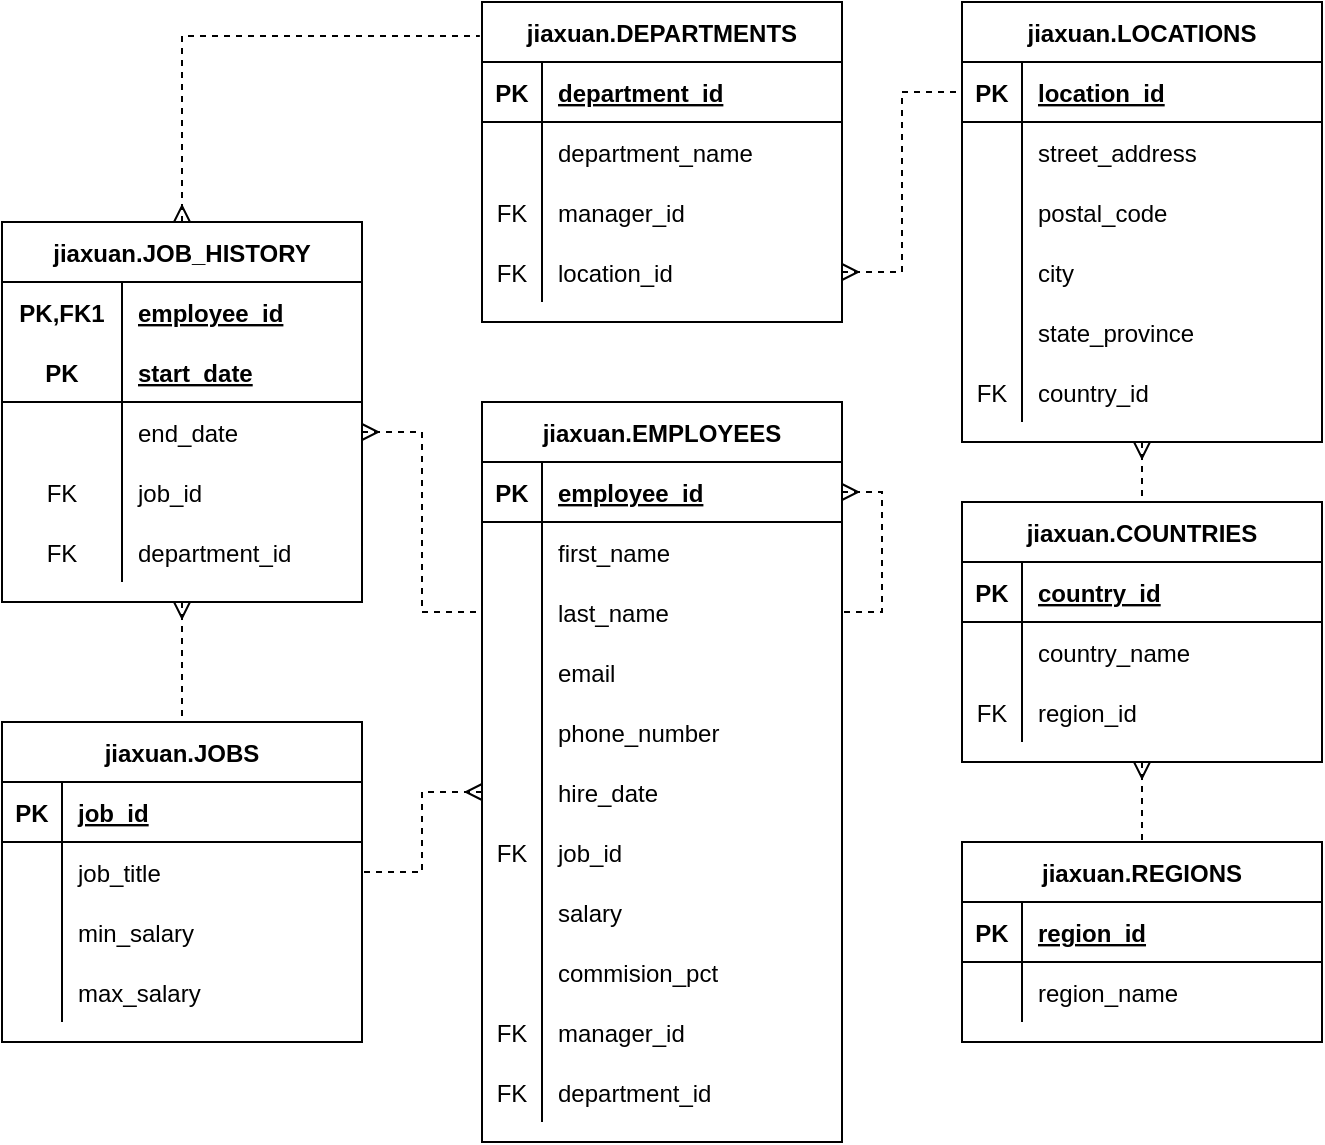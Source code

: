<mxfile version="15.8.3" type="github">
  <diagram id="meha3vBZO2Yo5AJxxF1b" name="Page-1">
    <mxGraphModel dx="1422" dy="1894" grid="1" gridSize="10" guides="1" tooltips="1" connect="1" arrows="1" fold="1" page="1" pageScale="1" pageWidth="850" pageHeight="1100" math="0" shadow="0">
      <root>
        <mxCell id="0" />
        <mxCell id="1" parent="0" />
        <mxCell id="BhGY8TJ7GhRjr-Xtld-s-60" value="jiaxuan.REGIONS" style="shape=table;startSize=30;container=1;collapsible=1;childLayout=tableLayout;fixedRows=1;rowLines=0;fontStyle=1;align=center;resizeLast=1;" vertex="1" parent="1">
          <mxGeometry x="640" y="320" width="180" height="100" as="geometry" />
        </mxCell>
        <mxCell id="BhGY8TJ7GhRjr-Xtld-s-61" value="" style="shape=partialRectangle;collapsible=0;dropTarget=0;pointerEvents=0;fillColor=none;top=0;left=0;bottom=1;right=0;points=[[0,0.5],[1,0.5]];portConstraint=eastwest;" vertex="1" parent="BhGY8TJ7GhRjr-Xtld-s-60">
          <mxGeometry y="30" width="180" height="30" as="geometry" />
        </mxCell>
        <mxCell id="BhGY8TJ7GhRjr-Xtld-s-62" value="PK" style="shape=partialRectangle;connectable=0;fillColor=none;top=0;left=0;bottom=0;right=0;fontStyle=1;overflow=hidden;" vertex="1" parent="BhGY8TJ7GhRjr-Xtld-s-61">
          <mxGeometry width="30" height="30" as="geometry">
            <mxRectangle width="30" height="30" as="alternateBounds" />
          </mxGeometry>
        </mxCell>
        <mxCell id="BhGY8TJ7GhRjr-Xtld-s-63" value="region_id" style="shape=partialRectangle;connectable=0;fillColor=none;top=0;left=0;bottom=0;right=0;align=left;spacingLeft=6;fontStyle=5;overflow=hidden;" vertex="1" parent="BhGY8TJ7GhRjr-Xtld-s-61">
          <mxGeometry x="30" width="150" height="30" as="geometry">
            <mxRectangle width="150" height="30" as="alternateBounds" />
          </mxGeometry>
        </mxCell>
        <mxCell id="BhGY8TJ7GhRjr-Xtld-s-64" value="" style="shape=partialRectangle;collapsible=0;dropTarget=0;pointerEvents=0;fillColor=none;top=0;left=0;bottom=0;right=0;points=[[0,0.5],[1,0.5]];portConstraint=eastwest;" vertex="1" parent="BhGY8TJ7GhRjr-Xtld-s-60">
          <mxGeometry y="60" width="180" height="30" as="geometry" />
        </mxCell>
        <mxCell id="BhGY8TJ7GhRjr-Xtld-s-65" value="" style="shape=partialRectangle;connectable=0;fillColor=none;top=0;left=0;bottom=0;right=0;editable=1;overflow=hidden;" vertex="1" parent="BhGY8TJ7GhRjr-Xtld-s-64">
          <mxGeometry width="30" height="30" as="geometry">
            <mxRectangle width="30" height="30" as="alternateBounds" />
          </mxGeometry>
        </mxCell>
        <mxCell id="BhGY8TJ7GhRjr-Xtld-s-66" value="region_name" style="shape=partialRectangle;connectable=0;fillColor=none;top=0;left=0;bottom=0;right=0;align=left;spacingLeft=6;overflow=hidden;" vertex="1" parent="BhGY8TJ7GhRjr-Xtld-s-64">
          <mxGeometry x="30" width="150" height="30" as="geometry">
            <mxRectangle width="150" height="30" as="alternateBounds" />
          </mxGeometry>
        </mxCell>
        <mxCell id="BhGY8TJ7GhRjr-Xtld-s-243" style="edgeStyle=orthogonalEdgeStyle;rounded=0;orthogonalLoop=1;jettySize=auto;html=1;exitX=0.5;exitY=1;exitDx=0;exitDy=0;entryX=0.5;entryY=0;entryDx=0;entryDy=0;dashed=1;startArrow=ERmany;startFill=0;endArrow=none;endFill=0;" edge="1" parent="1" source="BhGY8TJ7GhRjr-Xtld-s-99" target="BhGY8TJ7GhRjr-Xtld-s-60">
          <mxGeometry relative="1" as="geometry" />
        </mxCell>
        <mxCell id="BhGY8TJ7GhRjr-Xtld-s-99" value="jiaxuan.COUNTRIES" style="shape=table;startSize=30;container=1;collapsible=1;childLayout=tableLayout;fixedRows=1;rowLines=0;fontStyle=1;align=center;resizeLast=1;" vertex="1" parent="1">
          <mxGeometry x="640" y="150" width="180" height="130" as="geometry" />
        </mxCell>
        <mxCell id="BhGY8TJ7GhRjr-Xtld-s-100" value="" style="shape=partialRectangle;collapsible=0;dropTarget=0;pointerEvents=0;fillColor=none;top=0;left=0;bottom=1;right=0;points=[[0,0.5],[1,0.5]];portConstraint=eastwest;" vertex="1" parent="BhGY8TJ7GhRjr-Xtld-s-99">
          <mxGeometry y="30" width="180" height="30" as="geometry" />
        </mxCell>
        <mxCell id="BhGY8TJ7GhRjr-Xtld-s-101" value="PK" style="shape=partialRectangle;connectable=0;fillColor=none;top=0;left=0;bottom=0;right=0;fontStyle=1;overflow=hidden;" vertex="1" parent="BhGY8TJ7GhRjr-Xtld-s-100">
          <mxGeometry width="30" height="30" as="geometry">
            <mxRectangle width="30" height="30" as="alternateBounds" />
          </mxGeometry>
        </mxCell>
        <mxCell id="BhGY8TJ7GhRjr-Xtld-s-102" value="country_id" style="shape=partialRectangle;connectable=0;fillColor=none;top=0;left=0;bottom=0;right=0;align=left;spacingLeft=6;fontStyle=5;overflow=hidden;" vertex="1" parent="BhGY8TJ7GhRjr-Xtld-s-100">
          <mxGeometry x="30" width="150" height="30" as="geometry">
            <mxRectangle width="150" height="30" as="alternateBounds" />
          </mxGeometry>
        </mxCell>
        <mxCell id="BhGY8TJ7GhRjr-Xtld-s-103" value="" style="shape=partialRectangle;collapsible=0;dropTarget=0;pointerEvents=0;fillColor=none;top=0;left=0;bottom=0;right=0;points=[[0,0.5],[1,0.5]];portConstraint=eastwest;" vertex="1" parent="BhGY8TJ7GhRjr-Xtld-s-99">
          <mxGeometry y="60" width="180" height="30" as="geometry" />
        </mxCell>
        <mxCell id="BhGY8TJ7GhRjr-Xtld-s-104" value="" style="shape=partialRectangle;connectable=0;fillColor=none;top=0;left=0;bottom=0;right=0;editable=1;overflow=hidden;" vertex="1" parent="BhGY8TJ7GhRjr-Xtld-s-103">
          <mxGeometry width="30" height="30" as="geometry">
            <mxRectangle width="30" height="30" as="alternateBounds" />
          </mxGeometry>
        </mxCell>
        <mxCell id="BhGY8TJ7GhRjr-Xtld-s-105" value="country_name" style="shape=partialRectangle;connectable=0;fillColor=none;top=0;left=0;bottom=0;right=0;align=left;spacingLeft=6;overflow=hidden;" vertex="1" parent="BhGY8TJ7GhRjr-Xtld-s-103">
          <mxGeometry x="30" width="150" height="30" as="geometry">
            <mxRectangle width="150" height="30" as="alternateBounds" />
          </mxGeometry>
        </mxCell>
        <mxCell id="BhGY8TJ7GhRjr-Xtld-s-106" value="" style="shape=partialRectangle;collapsible=0;dropTarget=0;pointerEvents=0;fillColor=none;top=0;left=0;bottom=0;right=0;points=[[0,0.5],[1,0.5]];portConstraint=eastwest;" vertex="1" parent="BhGY8TJ7GhRjr-Xtld-s-99">
          <mxGeometry y="90" width="180" height="30" as="geometry" />
        </mxCell>
        <mxCell id="BhGY8TJ7GhRjr-Xtld-s-107" value="FK" style="shape=partialRectangle;connectable=0;fillColor=none;top=0;left=0;bottom=0;right=0;editable=1;overflow=hidden;" vertex="1" parent="BhGY8TJ7GhRjr-Xtld-s-106">
          <mxGeometry width="30" height="30" as="geometry">
            <mxRectangle width="30" height="30" as="alternateBounds" />
          </mxGeometry>
        </mxCell>
        <mxCell id="BhGY8TJ7GhRjr-Xtld-s-108" value="region_id" style="shape=partialRectangle;connectable=0;fillColor=none;top=0;left=0;bottom=0;right=0;align=left;spacingLeft=6;overflow=hidden;" vertex="1" parent="BhGY8TJ7GhRjr-Xtld-s-106">
          <mxGeometry x="30" width="150" height="30" as="geometry">
            <mxRectangle width="150" height="30" as="alternateBounds" />
          </mxGeometry>
        </mxCell>
        <mxCell id="BhGY8TJ7GhRjr-Xtld-s-242" style="edgeStyle=orthogonalEdgeStyle;rounded=0;orthogonalLoop=1;jettySize=auto;html=1;exitX=0.5;exitY=1;exitDx=0;exitDy=0;entryX=0.5;entryY=0;entryDx=0;entryDy=0;dashed=1;startArrow=ERmany;startFill=0;endArrow=none;endFill=0;" edge="1" parent="1" source="BhGY8TJ7GhRjr-Xtld-s-109" target="BhGY8TJ7GhRjr-Xtld-s-99">
          <mxGeometry relative="1" as="geometry" />
        </mxCell>
        <mxCell id="BhGY8TJ7GhRjr-Xtld-s-109" value="jiaxuan.LOCATIONS" style="shape=table;startSize=30;container=1;collapsible=1;childLayout=tableLayout;fixedRows=1;rowLines=0;fontStyle=1;align=center;resizeLast=1;" vertex="1" parent="1">
          <mxGeometry x="640" y="-100" width="180" height="220" as="geometry" />
        </mxCell>
        <mxCell id="BhGY8TJ7GhRjr-Xtld-s-110" value="" style="shape=partialRectangle;collapsible=0;dropTarget=0;pointerEvents=0;fillColor=none;top=0;left=0;bottom=1;right=0;points=[[0,0.5],[1,0.5]];portConstraint=eastwest;" vertex="1" parent="BhGY8TJ7GhRjr-Xtld-s-109">
          <mxGeometry y="30" width="180" height="30" as="geometry" />
        </mxCell>
        <mxCell id="BhGY8TJ7GhRjr-Xtld-s-111" value="PK" style="shape=partialRectangle;connectable=0;fillColor=none;top=0;left=0;bottom=0;right=0;fontStyle=1;overflow=hidden;" vertex="1" parent="BhGY8TJ7GhRjr-Xtld-s-110">
          <mxGeometry width="30" height="30" as="geometry">
            <mxRectangle width="30" height="30" as="alternateBounds" />
          </mxGeometry>
        </mxCell>
        <mxCell id="BhGY8TJ7GhRjr-Xtld-s-112" value="location_id" style="shape=partialRectangle;connectable=0;fillColor=none;top=0;left=0;bottom=0;right=0;align=left;spacingLeft=6;fontStyle=5;overflow=hidden;" vertex="1" parent="BhGY8TJ7GhRjr-Xtld-s-110">
          <mxGeometry x="30" width="150" height="30" as="geometry">
            <mxRectangle width="150" height="30" as="alternateBounds" />
          </mxGeometry>
        </mxCell>
        <mxCell id="BhGY8TJ7GhRjr-Xtld-s-113" value="" style="shape=partialRectangle;collapsible=0;dropTarget=0;pointerEvents=0;fillColor=none;top=0;left=0;bottom=0;right=0;points=[[0,0.5],[1,0.5]];portConstraint=eastwest;" vertex="1" parent="BhGY8TJ7GhRjr-Xtld-s-109">
          <mxGeometry y="60" width="180" height="30" as="geometry" />
        </mxCell>
        <mxCell id="BhGY8TJ7GhRjr-Xtld-s-114" value="" style="shape=partialRectangle;connectable=0;fillColor=none;top=0;left=0;bottom=0;right=0;editable=1;overflow=hidden;" vertex="1" parent="BhGY8TJ7GhRjr-Xtld-s-113">
          <mxGeometry width="30" height="30" as="geometry">
            <mxRectangle width="30" height="30" as="alternateBounds" />
          </mxGeometry>
        </mxCell>
        <mxCell id="BhGY8TJ7GhRjr-Xtld-s-115" value="street_address" style="shape=partialRectangle;connectable=0;fillColor=none;top=0;left=0;bottom=0;right=0;align=left;spacingLeft=6;overflow=hidden;" vertex="1" parent="BhGY8TJ7GhRjr-Xtld-s-113">
          <mxGeometry x="30" width="150" height="30" as="geometry">
            <mxRectangle width="150" height="30" as="alternateBounds" />
          </mxGeometry>
        </mxCell>
        <mxCell id="BhGY8TJ7GhRjr-Xtld-s-116" value="" style="shape=partialRectangle;collapsible=0;dropTarget=0;pointerEvents=0;fillColor=none;top=0;left=0;bottom=0;right=0;points=[[0,0.5],[1,0.5]];portConstraint=eastwest;" vertex="1" parent="BhGY8TJ7GhRjr-Xtld-s-109">
          <mxGeometry y="90" width="180" height="30" as="geometry" />
        </mxCell>
        <mxCell id="BhGY8TJ7GhRjr-Xtld-s-117" value="" style="shape=partialRectangle;connectable=0;fillColor=none;top=0;left=0;bottom=0;right=0;editable=1;overflow=hidden;" vertex="1" parent="BhGY8TJ7GhRjr-Xtld-s-116">
          <mxGeometry width="30" height="30" as="geometry">
            <mxRectangle width="30" height="30" as="alternateBounds" />
          </mxGeometry>
        </mxCell>
        <mxCell id="BhGY8TJ7GhRjr-Xtld-s-118" value="postal_code" style="shape=partialRectangle;connectable=0;fillColor=none;top=0;left=0;bottom=0;right=0;align=left;spacingLeft=6;overflow=hidden;" vertex="1" parent="BhGY8TJ7GhRjr-Xtld-s-116">
          <mxGeometry x="30" width="150" height="30" as="geometry">
            <mxRectangle width="150" height="30" as="alternateBounds" />
          </mxGeometry>
        </mxCell>
        <mxCell id="BhGY8TJ7GhRjr-Xtld-s-120" value="" style="shape=partialRectangle;collapsible=0;dropTarget=0;pointerEvents=0;fillColor=none;top=0;left=0;bottom=0;right=0;points=[[0,0.5],[1,0.5]];portConstraint=eastwest;" vertex="1" parent="BhGY8TJ7GhRjr-Xtld-s-109">
          <mxGeometry y="120" width="180" height="30" as="geometry" />
        </mxCell>
        <mxCell id="BhGY8TJ7GhRjr-Xtld-s-121" value="" style="shape=partialRectangle;connectable=0;fillColor=none;top=0;left=0;bottom=0;right=0;editable=1;overflow=hidden;" vertex="1" parent="BhGY8TJ7GhRjr-Xtld-s-120">
          <mxGeometry width="30" height="30" as="geometry">
            <mxRectangle width="30" height="30" as="alternateBounds" />
          </mxGeometry>
        </mxCell>
        <mxCell id="BhGY8TJ7GhRjr-Xtld-s-122" value="city" style="shape=partialRectangle;connectable=0;fillColor=none;top=0;left=0;bottom=0;right=0;align=left;spacingLeft=6;overflow=hidden;" vertex="1" parent="BhGY8TJ7GhRjr-Xtld-s-120">
          <mxGeometry x="30" width="150" height="30" as="geometry">
            <mxRectangle width="150" height="30" as="alternateBounds" />
          </mxGeometry>
        </mxCell>
        <mxCell id="BhGY8TJ7GhRjr-Xtld-s-123" value="" style="shape=partialRectangle;collapsible=0;dropTarget=0;pointerEvents=0;fillColor=none;top=0;left=0;bottom=0;right=0;points=[[0,0.5],[1,0.5]];portConstraint=eastwest;" vertex="1" parent="BhGY8TJ7GhRjr-Xtld-s-109">
          <mxGeometry y="150" width="180" height="30" as="geometry" />
        </mxCell>
        <mxCell id="BhGY8TJ7GhRjr-Xtld-s-124" value="" style="shape=partialRectangle;connectable=0;fillColor=none;top=0;left=0;bottom=0;right=0;editable=1;overflow=hidden;" vertex="1" parent="BhGY8TJ7GhRjr-Xtld-s-123">
          <mxGeometry width="30" height="30" as="geometry">
            <mxRectangle width="30" height="30" as="alternateBounds" />
          </mxGeometry>
        </mxCell>
        <mxCell id="BhGY8TJ7GhRjr-Xtld-s-125" value="state_province" style="shape=partialRectangle;connectable=0;fillColor=none;top=0;left=0;bottom=0;right=0;align=left;spacingLeft=6;overflow=hidden;" vertex="1" parent="BhGY8TJ7GhRjr-Xtld-s-123">
          <mxGeometry x="30" width="150" height="30" as="geometry">
            <mxRectangle width="150" height="30" as="alternateBounds" />
          </mxGeometry>
        </mxCell>
        <mxCell id="BhGY8TJ7GhRjr-Xtld-s-126" value="" style="shape=partialRectangle;collapsible=0;dropTarget=0;pointerEvents=0;fillColor=none;top=0;left=0;bottom=0;right=0;points=[[0,0.5],[1,0.5]];portConstraint=eastwest;" vertex="1" parent="BhGY8TJ7GhRjr-Xtld-s-109">
          <mxGeometry y="180" width="180" height="30" as="geometry" />
        </mxCell>
        <mxCell id="BhGY8TJ7GhRjr-Xtld-s-127" value="FK" style="shape=partialRectangle;connectable=0;fillColor=none;top=0;left=0;bottom=0;right=0;editable=1;overflow=hidden;" vertex="1" parent="BhGY8TJ7GhRjr-Xtld-s-126">
          <mxGeometry width="30" height="30" as="geometry">
            <mxRectangle width="30" height="30" as="alternateBounds" />
          </mxGeometry>
        </mxCell>
        <mxCell id="BhGY8TJ7GhRjr-Xtld-s-128" value="country_id" style="shape=partialRectangle;connectable=0;fillColor=none;top=0;left=0;bottom=0;right=0;align=left;spacingLeft=6;overflow=hidden;" vertex="1" parent="BhGY8TJ7GhRjr-Xtld-s-126">
          <mxGeometry x="30" width="150" height="30" as="geometry">
            <mxRectangle width="150" height="30" as="alternateBounds" />
          </mxGeometry>
        </mxCell>
        <mxCell id="BhGY8TJ7GhRjr-Xtld-s-148" value="jiaxuan.DEPARTMENTS" style="shape=table;startSize=30;container=1;collapsible=1;childLayout=tableLayout;fixedRows=1;rowLines=0;fontStyle=1;align=center;resizeLast=1;" vertex="1" parent="1">
          <mxGeometry x="400" y="-100" width="180" height="160" as="geometry" />
        </mxCell>
        <mxCell id="BhGY8TJ7GhRjr-Xtld-s-149" value="" style="shape=partialRectangle;collapsible=0;dropTarget=0;pointerEvents=0;fillColor=none;top=0;left=0;bottom=1;right=0;points=[[0,0.5],[1,0.5]];portConstraint=eastwest;" vertex="1" parent="BhGY8TJ7GhRjr-Xtld-s-148">
          <mxGeometry y="30" width="180" height="30" as="geometry" />
        </mxCell>
        <mxCell id="BhGY8TJ7GhRjr-Xtld-s-150" value="PK" style="shape=partialRectangle;connectable=0;fillColor=none;top=0;left=0;bottom=0;right=0;fontStyle=1;overflow=hidden;" vertex="1" parent="BhGY8TJ7GhRjr-Xtld-s-149">
          <mxGeometry width="30" height="30" as="geometry">
            <mxRectangle width="30" height="30" as="alternateBounds" />
          </mxGeometry>
        </mxCell>
        <mxCell id="BhGY8TJ7GhRjr-Xtld-s-151" value="department_id" style="shape=partialRectangle;connectable=0;fillColor=none;top=0;left=0;bottom=0;right=0;align=left;spacingLeft=6;fontStyle=5;overflow=hidden;" vertex="1" parent="BhGY8TJ7GhRjr-Xtld-s-149">
          <mxGeometry x="30" width="150" height="30" as="geometry">
            <mxRectangle width="150" height="30" as="alternateBounds" />
          </mxGeometry>
        </mxCell>
        <mxCell id="BhGY8TJ7GhRjr-Xtld-s-152" value="" style="shape=partialRectangle;collapsible=0;dropTarget=0;pointerEvents=0;fillColor=none;top=0;left=0;bottom=0;right=0;points=[[0,0.5],[1,0.5]];portConstraint=eastwest;" vertex="1" parent="BhGY8TJ7GhRjr-Xtld-s-148">
          <mxGeometry y="60" width="180" height="30" as="geometry" />
        </mxCell>
        <mxCell id="BhGY8TJ7GhRjr-Xtld-s-153" value="" style="shape=partialRectangle;connectable=0;fillColor=none;top=0;left=0;bottom=0;right=0;editable=1;overflow=hidden;" vertex="1" parent="BhGY8TJ7GhRjr-Xtld-s-152">
          <mxGeometry width="30" height="30" as="geometry">
            <mxRectangle width="30" height="30" as="alternateBounds" />
          </mxGeometry>
        </mxCell>
        <mxCell id="BhGY8TJ7GhRjr-Xtld-s-154" value="department_name" style="shape=partialRectangle;connectable=0;fillColor=none;top=0;left=0;bottom=0;right=0;align=left;spacingLeft=6;overflow=hidden;" vertex="1" parent="BhGY8TJ7GhRjr-Xtld-s-152">
          <mxGeometry x="30" width="150" height="30" as="geometry">
            <mxRectangle width="150" height="30" as="alternateBounds" />
          </mxGeometry>
        </mxCell>
        <mxCell id="BhGY8TJ7GhRjr-Xtld-s-155" value="" style="shape=partialRectangle;collapsible=0;dropTarget=0;pointerEvents=0;fillColor=none;top=0;left=0;bottom=0;right=0;points=[[0,0.5],[1,0.5]];portConstraint=eastwest;" vertex="1" parent="BhGY8TJ7GhRjr-Xtld-s-148">
          <mxGeometry y="90" width="180" height="30" as="geometry" />
        </mxCell>
        <mxCell id="BhGY8TJ7GhRjr-Xtld-s-156" value="FK" style="shape=partialRectangle;connectable=0;fillColor=none;top=0;left=0;bottom=0;right=0;editable=1;overflow=hidden;" vertex="1" parent="BhGY8TJ7GhRjr-Xtld-s-155">
          <mxGeometry width="30" height="30" as="geometry">
            <mxRectangle width="30" height="30" as="alternateBounds" />
          </mxGeometry>
        </mxCell>
        <mxCell id="BhGY8TJ7GhRjr-Xtld-s-157" value="manager_id" style="shape=partialRectangle;connectable=0;fillColor=none;top=0;left=0;bottom=0;right=0;align=left;spacingLeft=6;overflow=hidden;" vertex="1" parent="BhGY8TJ7GhRjr-Xtld-s-155">
          <mxGeometry x="30" width="150" height="30" as="geometry">
            <mxRectangle width="150" height="30" as="alternateBounds" />
          </mxGeometry>
        </mxCell>
        <mxCell id="BhGY8TJ7GhRjr-Xtld-s-158" value="" style="shape=partialRectangle;collapsible=0;dropTarget=0;pointerEvents=0;fillColor=none;top=0;left=0;bottom=0;right=0;points=[[0,0.5],[1,0.5]];portConstraint=eastwest;" vertex="1" parent="BhGY8TJ7GhRjr-Xtld-s-148">
          <mxGeometry y="120" width="180" height="30" as="geometry" />
        </mxCell>
        <mxCell id="BhGY8TJ7GhRjr-Xtld-s-159" value="FK" style="shape=partialRectangle;connectable=0;fillColor=none;top=0;left=0;bottom=0;right=0;editable=1;overflow=hidden;" vertex="1" parent="BhGY8TJ7GhRjr-Xtld-s-158">
          <mxGeometry width="30" height="30" as="geometry">
            <mxRectangle width="30" height="30" as="alternateBounds" />
          </mxGeometry>
        </mxCell>
        <mxCell id="BhGY8TJ7GhRjr-Xtld-s-160" value="location_id" style="shape=partialRectangle;connectable=0;fillColor=none;top=0;left=0;bottom=0;right=0;align=left;spacingLeft=6;overflow=hidden;" vertex="1" parent="BhGY8TJ7GhRjr-Xtld-s-158">
          <mxGeometry x="30" width="150" height="30" as="geometry">
            <mxRectangle width="150" height="30" as="alternateBounds" />
          </mxGeometry>
        </mxCell>
        <mxCell id="BhGY8TJ7GhRjr-Xtld-s-164" value="jiaxuan.EMPLOYEES" style="shape=table;startSize=30;container=1;collapsible=1;childLayout=tableLayout;fixedRows=1;rowLines=0;fontStyle=1;align=center;resizeLast=1;" vertex="1" parent="1">
          <mxGeometry x="400" y="100" width="180" height="370" as="geometry" />
        </mxCell>
        <mxCell id="BhGY8TJ7GhRjr-Xtld-s-245" style="edgeStyle=orthogonalEdgeStyle;rounded=0;orthogonalLoop=1;jettySize=auto;html=1;exitX=1;exitY=0.5;exitDx=0;exitDy=0;entryX=1;entryY=0.5;entryDx=0;entryDy=0;dashed=1;startArrow=ERmany;startFill=0;endArrow=none;endFill=0;" edge="1" parent="BhGY8TJ7GhRjr-Xtld-s-164" source="BhGY8TJ7GhRjr-Xtld-s-165" target="BhGY8TJ7GhRjr-Xtld-s-171">
          <mxGeometry relative="1" as="geometry" />
        </mxCell>
        <mxCell id="BhGY8TJ7GhRjr-Xtld-s-165" value="" style="shape=partialRectangle;collapsible=0;dropTarget=0;pointerEvents=0;fillColor=none;top=0;left=0;bottom=1;right=0;points=[[0,0.5],[1,0.5]];portConstraint=eastwest;" vertex="1" parent="BhGY8TJ7GhRjr-Xtld-s-164">
          <mxGeometry y="30" width="180" height="30" as="geometry" />
        </mxCell>
        <mxCell id="BhGY8TJ7GhRjr-Xtld-s-166" value="PK" style="shape=partialRectangle;connectable=0;fillColor=none;top=0;left=0;bottom=0;right=0;fontStyle=1;overflow=hidden;" vertex="1" parent="BhGY8TJ7GhRjr-Xtld-s-165">
          <mxGeometry width="30" height="30" as="geometry">
            <mxRectangle width="30" height="30" as="alternateBounds" />
          </mxGeometry>
        </mxCell>
        <mxCell id="BhGY8TJ7GhRjr-Xtld-s-167" value="employee_id" style="shape=partialRectangle;connectable=0;fillColor=none;top=0;left=0;bottom=0;right=0;align=left;spacingLeft=6;fontStyle=5;overflow=hidden;" vertex="1" parent="BhGY8TJ7GhRjr-Xtld-s-165">
          <mxGeometry x="30" width="150" height="30" as="geometry">
            <mxRectangle width="150" height="30" as="alternateBounds" />
          </mxGeometry>
        </mxCell>
        <mxCell id="BhGY8TJ7GhRjr-Xtld-s-168" value="" style="shape=partialRectangle;collapsible=0;dropTarget=0;pointerEvents=0;fillColor=none;top=0;left=0;bottom=0;right=0;points=[[0,0.5],[1,0.5]];portConstraint=eastwest;" vertex="1" parent="BhGY8TJ7GhRjr-Xtld-s-164">
          <mxGeometry y="60" width="180" height="30" as="geometry" />
        </mxCell>
        <mxCell id="BhGY8TJ7GhRjr-Xtld-s-169" value="" style="shape=partialRectangle;connectable=0;fillColor=none;top=0;left=0;bottom=0;right=0;editable=1;overflow=hidden;" vertex="1" parent="BhGY8TJ7GhRjr-Xtld-s-168">
          <mxGeometry width="30" height="30" as="geometry">
            <mxRectangle width="30" height="30" as="alternateBounds" />
          </mxGeometry>
        </mxCell>
        <mxCell id="BhGY8TJ7GhRjr-Xtld-s-170" value="first_name" style="shape=partialRectangle;connectable=0;fillColor=none;top=0;left=0;bottom=0;right=0;align=left;spacingLeft=6;overflow=hidden;" vertex="1" parent="BhGY8TJ7GhRjr-Xtld-s-168">
          <mxGeometry x="30" width="150" height="30" as="geometry">
            <mxRectangle width="150" height="30" as="alternateBounds" />
          </mxGeometry>
        </mxCell>
        <mxCell id="BhGY8TJ7GhRjr-Xtld-s-171" value="" style="shape=partialRectangle;collapsible=0;dropTarget=0;pointerEvents=0;fillColor=none;top=0;left=0;bottom=0;right=0;points=[[0,0.5],[1,0.5]];portConstraint=eastwest;" vertex="1" parent="BhGY8TJ7GhRjr-Xtld-s-164">
          <mxGeometry y="90" width="180" height="30" as="geometry" />
        </mxCell>
        <mxCell id="BhGY8TJ7GhRjr-Xtld-s-172" value="" style="shape=partialRectangle;connectable=0;fillColor=none;top=0;left=0;bottom=0;right=0;editable=1;overflow=hidden;" vertex="1" parent="BhGY8TJ7GhRjr-Xtld-s-171">
          <mxGeometry width="30" height="30" as="geometry">
            <mxRectangle width="30" height="30" as="alternateBounds" />
          </mxGeometry>
        </mxCell>
        <mxCell id="BhGY8TJ7GhRjr-Xtld-s-173" value="last_name" style="shape=partialRectangle;connectable=0;fillColor=none;top=0;left=0;bottom=0;right=0;align=left;spacingLeft=6;overflow=hidden;" vertex="1" parent="BhGY8TJ7GhRjr-Xtld-s-171">
          <mxGeometry x="30" width="150" height="30" as="geometry">
            <mxRectangle width="150" height="30" as="alternateBounds" />
          </mxGeometry>
        </mxCell>
        <mxCell id="BhGY8TJ7GhRjr-Xtld-s-174" value="" style="shape=partialRectangle;collapsible=0;dropTarget=0;pointerEvents=0;fillColor=none;top=0;left=0;bottom=0;right=0;points=[[0,0.5],[1,0.5]];portConstraint=eastwest;" vertex="1" parent="BhGY8TJ7GhRjr-Xtld-s-164">
          <mxGeometry y="120" width="180" height="30" as="geometry" />
        </mxCell>
        <mxCell id="BhGY8TJ7GhRjr-Xtld-s-175" value="" style="shape=partialRectangle;connectable=0;fillColor=none;top=0;left=0;bottom=0;right=0;editable=1;overflow=hidden;" vertex="1" parent="BhGY8TJ7GhRjr-Xtld-s-174">
          <mxGeometry width="30" height="30" as="geometry">
            <mxRectangle width="30" height="30" as="alternateBounds" />
          </mxGeometry>
        </mxCell>
        <mxCell id="BhGY8TJ7GhRjr-Xtld-s-176" value="email" style="shape=partialRectangle;connectable=0;fillColor=none;top=0;left=0;bottom=0;right=0;align=left;spacingLeft=6;overflow=hidden;" vertex="1" parent="BhGY8TJ7GhRjr-Xtld-s-174">
          <mxGeometry x="30" width="150" height="30" as="geometry">
            <mxRectangle width="150" height="30" as="alternateBounds" />
          </mxGeometry>
        </mxCell>
        <mxCell id="BhGY8TJ7GhRjr-Xtld-s-177" value="" style="shape=partialRectangle;collapsible=0;dropTarget=0;pointerEvents=0;fillColor=none;top=0;left=0;bottom=0;right=0;points=[[0,0.5],[1,0.5]];portConstraint=eastwest;" vertex="1" parent="BhGY8TJ7GhRjr-Xtld-s-164">
          <mxGeometry y="150" width="180" height="30" as="geometry" />
        </mxCell>
        <mxCell id="BhGY8TJ7GhRjr-Xtld-s-178" value="" style="shape=partialRectangle;connectable=0;fillColor=none;top=0;left=0;bottom=0;right=0;editable=1;overflow=hidden;" vertex="1" parent="BhGY8TJ7GhRjr-Xtld-s-177">
          <mxGeometry width="30" height="30" as="geometry">
            <mxRectangle width="30" height="30" as="alternateBounds" />
          </mxGeometry>
        </mxCell>
        <mxCell id="BhGY8TJ7GhRjr-Xtld-s-179" value="phone_number" style="shape=partialRectangle;connectable=0;fillColor=none;top=0;left=0;bottom=0;right=0;align=left;spacingLeft=6;overflow=hidden;" vertex="1" parent="BhGY8TJ7GhRjr-Xtld-s-177">
          <mxGeometry x="30" width="150" height="30" as="geometry">
            <mxRectangle width="150" height="30" as="alternateBounds" />
          </mxGeometry>
        </mxCell>
        <mxCell id="BhGY8TJ7GhRjr-Xtld-s-180" value="" style="shape=partialRectangle;collapsible=0;dropTarget=0;pointerEvents=0;fillColor=none;top=0;left=0;bottom=0;right=0;points=[[0,0.5],[1,0.5]];portConstraint=eastwest;" vertex="1" parent="BhGY8TJ7GhRjr-Xtld-s-164">
          <mxGeometry y="180" width="180" height="30" as="geometry" />
        </mxCell>
        <mxCell id="BhGY8TJ7GhRjr-Xtld-s-181" value="" style="shape=partialRectangle;connectable=0;fillColor=none;top=0;left=0;bottom=0;right=0;editable=1;overflow=hidden;" vertex="1" parent="BhGY8TJ7GhRjr-Xtld-s-180">
          <mxGeometry width="30" height="30" as="geometry">
            <mxRectangle width="30" height="30" as="alternateBounds" />
          </mxGeometry>
        </mxCell>
        <mxCell id="BhGY8TJ7GhRjr-Xtld-s-182" value="hire_date" style="shape=partialRectangle;connectable=0;fillColor=none;top=0;left=0;bottom=0;right=0;align=left;spacingLeft=6;overflow=hidden;" vertex="1" parent="BhGY8TJ7GhRjr-Xtld-s-180">
          <mxGeometry x="30" width="150" height="30" as="geometry">
            <mxRectangle width="150" height="30" as="alternateBounds" />
          </mxGeometry>
        </mxCell>
        <mxCell id="BhGY8TJ7GhRjr-Xtld-s-183" value="" style="shape=partialRectangle;collapsible=0;dropTarget=0;pointerEvents=0;fillColor=none;top=0;left=0;bottom=0;right=0;points=[[0,0.5],[1,0.5]];portConstraint=eastwest;" vertex="1" parent="BhGY8TJ7GhRjr-Xtld-s-164">
          <mxGeometry y="210" width="180" height="30" as="geometry" />
        </mxCell>
        <mxCell id="BhGY8TJ7GhRjr-Xtld-s-184" value="FK" style="shape=partialRectangle;connectable=0;fillColor=none;top=0;left=0;bottom=0;right=0;editable=1;overflow=hidden;" vertex="1" parent="BhGY8TJ7GhRjr-Xtld-s-183">
          <mxGeometry width="30" height="30" as="geometry">
            <mxRectangle width="30" height="30" as="alternateBounds" />
          </mxGeometry>
        </mxCell>
        <mxCell id="BhGY8TJ7GhRjr-Xtld-s-185" value="job_id" style="shape=partialRectangle;connectable=0;fillColor=none;top=0;left=0;bottom=0;right=0;align=left;spacingLeft=6;overflow=hidden;" vertex="1" parent="BhGY8TJ7GhRjr-Xtld-s-183">
          <mxGeometry x="30" width="150" height="30" as="geometry">
            <mxRectangle width="150" height="30" as="alternateBounds" />
          </mxGeometry>
        </mxCell>
        <mxCell id="BhGY8TJ7GhRjr-Xtld-s-186" value="" style="shape=partialRectangle;collapsible=0;dropTarget=0;pointerEvents=0;fillColor=none;top=0;left=0;bottom=0;right=0;points=[[0,0.5],[1,0.5]];portConstraint=eastwest;" vertex="1" parent="BhGY8TJ7GhRjr-Xtld-s-164">
          <mxGeometry y="240" width="180" height="30" as="geometry" />
        </mxCell>
        <mxCell id="BhGY8TJ7GhRjr-Xtld-s-187" value="" style="shape=partialRectangle;connectable=0;fillColor=none;top=0;left=0;bottom=0;right=0;editable=1;overflow=hidden;" vertex="1" parent="BhGY8TJ7GhRjr-Xtld-s-186">
          <mxGeometry width="30" height="30" as="geometry">
            <mxRectangle width="30" height="30" as="alternateBounds" />
          </mxGeometry>
        </mxCell>
        <mxCell id="BhGY8TJ7GhRjr-Xtld-s-188" value="salary" style="shape=partialRectangle;connectable=0;fillColor=none;top=0;left=0;bottom=0;right=0;align=left;spacingLeft=6;overflow=hidden;" vertex="1" parent="BhGY8TJ7GhRjr-Xtld-s-186">
          <mxGeometry x="30" width="150" height="30" as="geometry">
            <mxRectangle width="150" height="30" as="alternateBounds" />
          </mxGeometry>
        </mxCell>
        <mxCell id="BhGY8TJ7GhRjr-Xtld-s-189" value="" style="shape=partialRectangle;collapsible=0;dropTarget=0;pointerEvents=0;fillColor=none;top=0;left=0;bottom=0;right=0;points=[[0,0.5],[1,0.5]];portConstraint=eastwest;" vertex="1" parent="BhGY8TJ7GhRjr-Xtld-s-164">
          <mxGeometry y="270" width="180" height="30" as="geometry" />
        </mxCell>
        <mxCell id="BhGY8TJ7GhRjr-Xtld-s-190" value="" style="shape=partialRectangle;connectable=0;fillColor=none;top=0;left=0;bottom=0;right=0;editable=1;overflow=hidden;" vertex="1" parent="BhGY8TJ7GhRjr-Xtld-s-189">
          <mxGeometry width="30" height="30" as="geometry">
            <mxRectangle width="30" height="30" as="alternateBounds" />
          </mxGeometry>
        </mxCell>
        <mxCell id="BhGY8TJ7GhRjr-Xtld-s-191" value="commision_pct" style="shape=partialRectangle;connectable=0;fillColor=none;top=0;left=0;bottom=0;right=0;align=left;spacingLeft=6;overflow=hidden;" vertex="1" parent="BhGY8TJ7GhRjr-Xtld-s-189">
          <mxGeometry x="30" width="150" height="30" as="geometry">
            <mxRectangle width="150" height="30" as="alternateBounds" />
          </mxGeometry>
        </mxCell>
        <mxCell id="BhGY8TJ7GhRjr-Xtld-s-192" value="" style="shape=partialRectangle;collapsible=0;dropTarget=0;pointerEvents=0;fillColor=none;top=0;left=0;bottom=0;right=0;points=[[0,0.5],[1,0.5]];portConstraint=eastwest;" vertex="1" parent="BhGY8TJ7GhRjr-Xtld-s-164">
          <mxGeometry y="300" width="180" height="30" as="geometry" />
        </mxCell>
        <mxCell id="BhGY8TJ7GhRjr-Xtld-s-193" value="FK" style="shape=partialRectangle;connectable=0;fillColor=none;top=0;left=0;bottom=0;right=0;editable=1;overflow=hidden;" vertex="1" parent="BhGY8TJ7GhRjr-Xtld-s-192">
          <mxGeometry width="30" height="30" as="geometry">
            <mxRectangle width="30" height="30" as="alternateBounds" />
          </mxGeometry>
        </mxCell>
        <mxCell id="BhGY8TJ7GhRjr-Xtld-s-194" value="manager_id" style="shape=partialRectangle;connectable=0;fillColor=none;top=0;left=0;bottom=0;right=0;align=left;spacingLeft=6;overflow=hidden;" vertex="1" parent="BhGY8TJ7GhRjr-Xtld-s-192">
          <mxGeometry x="30" width="150" height="30" as="geometry">
            <mxRectangle width="150" height="30" as="alternateBounds" />
          </mxGeometry>
        </mxCell>
        <mxCell id="BhGY8TJ7GhRjr-Xtld-s-195" value="" style="shape=partialRectangle;collapsible=0;dropTarget=0;pointerEvents=0;fillColor=none;top=0;left=0;bottom=0;right=0;points=[[0,0.5],[1,0.5]];portConstraint=eastwest;" vertex="1" parent="BhGY8TJ7GhRjr-Xtld-s-164">
          <mxGeometry y="330" width="180" height="30" as="geometry" />
        </mxCell>
        <mxCell id="BhGY8TJ7GhRjr-Xtld-s-196" value="FK" style="shape=partialRectangle;connectable=0;fillColor=none;top=0;left=0;bottom=0;right=0;editable=1;overflow=hidden;" vertex="1" parent="BhGY8TJ7GhRjr-Xtld-s-195">
          <mxGeometry width="30" height="30" as="geometry">
            <mxRectangle width="30" height="30" as="alternateBounds" />
          </mxGeometry>
        </mxCell>
        <mxCell id="BhGY8TJ7GhRjr-Xtld-s-197" value="department_id" style="shape=partialRectangle;connectable=0;fillColor=none;top=0;left=0;bottom=0;right=0;align=left;spacingLeft=6;overflow=hidden;" vertex="1" parent="BhGY8TJ7GhRjr-Xtld-s-195">
          <mxGeometry x="30" width="150" height="30" as="geometry">
            <mxRectangle width="150" height="30" as="alternateBounds" />
          </mxGeometry>
        </mxCell>
        <mxCell id="BhGY8TJ7GhRjr-Xtld-s-198" value="jiaxuan.JOBS" style="shape=table;startSize=30;container=1;collapsible=1;childLayout=tableLayout;fixedRows=1;rowLines=0;fontStyle=1;align=center;resizeLast=1;" vertex="1" parent="1">
          <mxGeometry x="160" y="260" width="180" height="160" as="geometry" />
        </mxCell>
        <mxCell id="BhGY8TJ7GhRjr-Xtld-s-199" value="" style="shape=partialRectangle;collapsible=0;dropTarget=0;pointerEvents=0;fillColor=none;top=0;left=0;bottom=1;right=0;points=[[0,0.5],[1,0.5]];portConstraint=eastwest;" vertex="1" parent="BhGY8TJ7GhRjr-Xtld-s-198">
          <mxGeometry y="30" width="180" height="30" as="geometry" />
        </mxCell>
        <mxCell id="BhGY8TJ7GhRjr-Xtld-s-200" value="PK" style="shape=partialRectangle;connectable=0;fillColor=none;top=0;left=0;bottom=0;right=0;fontStyle=1;overflow=hidden;" vertex="1" parent="BhGY8TJ7GhRjr-Xtld-s-199">
          <mxGeometry width="30" height="30" as="geometry">
            <mxRectangle width="30" height="30" as="alternateBounds" />
          </mxGeometry>
        </mxCell>
        <mxCell id="BhGY8TJ7GhRjr-Xtld-s-201" value="job_id" style="shape=partialRectangle;connectable=0;fillColor=none;top=0;left=0;bottom=0;right=0;align=left;spacingLeft=6;fontStyle=5;overflow=hidden;" vertex="1" parent="BhGY8TJ7GhRjr-Xtld-s-199">
          <mxGeometry x="30" width="150" height="30" as="geometry">
            <mxRectangle width="150" height="30" as="alternateBounds" />
          </mxGeometry>
        </mxCell>
        <mxCell id="BhGY8TJ7GhRjr-Xtld-s-202" value="" style="shape=partialRectangle;collapsible=0;dropTarget=0;pointerEvents=0;fillColor=none;top=0;left=0;bottom=0;right=0;points=[[0,0.5],[1,0.5]];portConstraint=eastwest;" vertex="1" parent="BhGY8TJ7GhRjr-Xtld-s-198">
          <mxGeometry y="60" width="180" height="30" as="geometry" />
        </mxCell>
        <mxCell id="BhGY8TJ7GhRjr-Xtld-s-203" value="" style="shape=partialRectangle;connectable=0;fillColor=none;top=0;left=0;bottom=0;right=0;editable=1;overflow=hidden;" vertex="1" parent="BhGY8TJ7GhRjr-Xtld-s-202">
          <mxGeometry width="30" height="30" as="geometry">
            <mxRectangle width="30" height="30" as="alternateBounds" />
          </mxGeometry>
        </mxCell>
        <mxCell id="BhGY8TJ7GhRjr-Xtld-s-204" value="job_title" style="shape=partialRectangle;connectable=0;fillColor=none;top=0;left=0;bottom=0;right=0;align=left;spacingLeft=6;overflow=hidden;" vertex="1" parent="BhGY8TJ7GhRjr-Xtld-s-202">
          <mxGeometry x="30" width="150" height="30" as="geometry">
            <mxRectangle width="150" height="30" as="alternateBounds" />
          </mxGeometry>
        </mxCell>
        <mxCell id="BhGY8TJ7GhRjr-Xtld-s-205" value="" style="shape=partialRectangle;collapsible=0;dropTarget=0;pointerEvents=0;fillColor=none;top=0;left=0;bottom=0;right=0;points=[[0,0.5],[1,0.5]];portConstraint=eastwest;" vertex="1" parent="BhGY8TJ7GhRjr-Xtld-s-198">
          <mxGeometry y="90" width="180" height="30" as="geometry" />
        </mxCell>
        <mxCell id="BhGY8TJ7GhRjr-Xtld-s-206" value="" style="shape=partialRectangle;connectable=0;fillColor=none;top=0;left=0;bottom=0;right=0;editable=1;overflow=hidden;" vertex="1" parent="BhGY8TJ7GhRjr-Xtld-s-205">
          <mxGeometry width="30" height="30" as="geometry">
            <mxRectangle width="30" height="30" as="alternateBounds" />
          </mxGeometry>
        </mxCell>
        <mxCell id="BhGY8TJ7GhRjr-Xtld-s-207" value="min_salary" style="shape=partialRectangle;connectable=0;fillColor=none;top=0;left=0;bottom=0;right=0;align=left;spacingLeft=6;overflow=hidden;" vertex="1" parent="BhGY8TJ7GhRjr-Xtld-s-205">
          <mxGeometry x="30" width="150" height="30" as="geometry">
            <mxRectangle width="150" height="30" as="alternateBounds" />
          </mxGeometry>
        </mxCell>
        <mxCell id="BhGY8TJ7GhRjr-Xtld-s-208" value="" style="shape=partialRectangle;collapsible=0;dropTarget=0;pointerEvents=0;fillColor=none;top=0;left=0;bottom=0;right=0;points=[[0,0.5],[1,0.5]];portConstraint=eastwest;" vertex="1" parent="BhGY8TJ7GhRjr-Xtld-s-198">
          <mxGeometry y="120" width="180" height="30" as="geometry" />
        </mxCell>
        <mxCell id="BhGY8TJ7GhRjr-Xtld-s-209" value="" style="shape=partialRectangle;connectable=0;fillColor=none;top=0;left=0;bottom=0;right=0;editable=1;overflow=hidden;" vertex="1" parent="BhGY8TJ7GhRjr-Xtld-s-208">
          <mxGeometry width="30" height="30" as="geometry">
            <mxRectangle width="30" height="30" as="alternateBounds" />
          </mxGeometry>
        </mxCell>
        <mxCell id="BhGY8TJ7GhRjr-Xtld-s-210" value="max_salary" style="shape=partialRectangle;connectable=0;fillColor=none;top=0;left=0;bottom=0;right=0;align=left;spacingLeft=6;overflow=hidden;" vertex="1" parent="BhGY8TJ7GhRjr-Xtld-s-208">
          <mxGeometry x="30" width="150" height="30" as="geometry">
            <mxRectangle width="150" height="30" as="alternateBounds" />
          </mxGeometry>
        </mxCell>
        <mxCell id="BhGY8TJ7GhRjr-Xtld-s-240" style="edgeStyle=orthogonalEdgeStyle;rounded=0;orthogonalLoop=1;jettySize=auto;html=1;exitX=0.5;exitY=0;exitDx=0;exitDy=0;entryX=-0.006;entryY=0.106;entryDx=0;entryDy=0;dashed=1;startArrow=ERmany;startFill=0;endArrow=none;endFill=0;entryPerimeter=0;" edge="1" parent="1" source="BhGY8TJ7GhRjr-Xtld-s-224" target="BhGY8TJ7GhRjr-Xtld-s-148">
          <mxGeometry relative="1" as="geometry" />
        </mxCell>
        <mxCell id="BhGY8TJ7GhRjr-Xtld-s-248" style="edgeStyle=orthogonalEdgeStyle;rounded=0;orthogonalLoop=1;jettySize=auto;html=1;exitX=0.5;exitY=1;exitDx=0;exitDy=0;entryX=0.5;entryY=0;entryDx=0;entryDy=0;dashed=1;startArrow=ERmany;startFill=0;endArrow=none;endFill=0;" edge="1" parent="1" source="BhGY8TJ7GhRjr-Xtld-s-224" target="BhGY8TJ7GhRjr-Xtld-s-198">
          <mxGeometry relative="1" as="geometry" />
        </mxCell>
        <mxCell id="BhGY8TJ7GhRjr-Xtld-s-224" value="jiaxuan.JOB_HISTORY" style="shape=table;startSize=30;container=1;collapsible=1;childLayout=tableLayout;fixedRows=1;rowLines=0;fontStyle=1;align=center;resizeLast=1;" vertex="1" parent="1">
          <mxGeometry x="160" y="10" width="180" height="190" as="geometry" />
        </mxCell>
        <mxCell id="BhGY8TJ7GhRjr-Xtld-s-225" value="" style="shape=partialRectangle;collapsible=0;dropTarget=0;pointerEvents=0;fillColor=none;top=0;left=0;bottom=0;right=0;points=[[0,0.5],[1,0.5]];portConstraint=eastwest;" vertex="1" parent="BhGY8TJ7GhRjr-Xtld-s-224">
          <mxGeometry y="30" width="180" height="30" as="geometry" />
        </mxCell>
        <mxCell id="BhGY8TJ7GhRjr-Xtld-s-226" value="PK,FK1" style="shape=partialRectangle;connectable=0;fillColor=none;top=0;left=0;bottom=0;right=0;fontStyle=1;overflow=hidden;" vertex="1" parent="BhGY8TJ7GhRjr-Xtld-s-225">
          <mxGeometry width="60" height="30" as="geometry">
            <mxRectangle width="60" height="30" as="alternateBounds" />
          </mxGeometry>
        </mxCell>
        <mxCell id="BhGY8TJ7GhRjr-Xtld-s-227" value="employee_id" style="shape=partialRectangle;connectable=0;fillColor=none;top=0;left=0;bottom=0;right=0;align=left;spacingLeft=6;fontStyle=5;overflow=hidden;" vertex="1" parent="BhGY8TJ7GhRjr-Xtld-s-225">
          <mxGeometry x="60" width="120" height="30" as="geometry">
            <mxRectangle width="120" height="30" as="alternateBounds" />
          </mxGeometry>
        </mxCell>
        <mxCell id="BhGY8TJ7GhRjr-Xtld-s-228" value="" style="shape=partialRectangle;collapsible=0;dropTarget=0;pointerEvents=0;fillColor=none;top=0;left=0;bottom=1;right=0;points=[[0,0.5],[1,0.5]];portConstraint=eastwest;" vertex="1" parent="BhGY8TJ7GhRjr-Xtld-s-224">
          <mxGeometry y="60" width="180" height="30" as="geometry" />
        </mxCell>
        <mxCell id="BhGY8TJ7GhRjr-Xtld-s-229" value="PK" style="shape=partialRectangle;connectable=0;fillColor=none;top=0;left=0;bottom=0;right=0;fontStyle=1;overflow=hidden;" vertex="1" parent="BhGY8TJ7GhRjr-Xtld-s-228">
          <mxGeometry width="60" height="30" as="geometry">
            <mxRectangle width="60" height="30" as="alternateBounds" />
          </mxGeometry>
        </mxCell>
        <mxCell id="BhGY8TJ7GhRjr-Xtld-s-230" value="start_date" style="shape=partialRectangle;connectable=0;fillColor=none;top=0;left=0;bottom=0;right=0;align=left;spacingLeft=6;fontStyle=5;overflow=hidden;" vertex="1" parent="BhGY8TJ7GhRjr-Xtld-s-228">
          <mxGeometry x="60" width="120" height="30" as="geometry">
            <mxRectangle width="120" height="30" as="alternateBounds" />
          </mxGeometry>
        </mxCell>
        <mxCell id="BhGY8TJ7GhRjr-Xtld-s-231" value="" style="shape=partialRectangle;collapsible=0;dropTarget=0;pointerEvents=0;fillColor=none;top=0;left=0;bottom=0;right=0;points=[[0,0.5],[1,0.5]];portConstraint=eastwest;" vertex="1" parent="BhGY8TJ7GhRjr-Xtld-s-224">
          <mxGeometry y="90" width="180" height="30" as="geometry" />
        </mxCell>
        <mxCell id="BhGY8TJ7GhRjr-Xtld-s-232" value="" style="shape=partialRectangle;connectable=0;fillColor=none;top=0;left=0;bottom=0;right=0;editable=1;overflow=hidden;" vertex="1" parent="BhGY8TJ7GhRjr-Xtld-s-231">
          <mxGeometry width="60" height="30" as="geometry">
            <mxRectangle width="60" height="30" as="alternateBounds" />
          </mxGeometry>
        </mxCell>
        <mxCell id="BhGY8TJ7GhRjr-Xtld-s-233" value="end_date" style="shape=partialRectangle;connectable=0;fillColor=none;top=0;left=0;bottom=0;right=0;align=left;spacingLeft=6;overflow=hidden;" vertex="1" parent="BhGY8TJ7GhRjr-Xtld-s-231">
          <mxGeometry x="60" width="120" height="30" as="geometry">
            <mxRectangle width="120" height="30" as="alternateBounds" />
          </mxGeometry>
        </mxCell>
        <mxCell id="BhGY8TJ7GhRjr-Xtld-s-234" value="" style="shape=partialRectangle;collapsible=0;dropTarget=0;pointerEvents=0;fillColor=none;top=0;left=0;bottom=0;right=0;points=[[0,0.5],[1,0.5]];portConstraint=eastwest;" vertex="1" parent="BhGY8TJ7GhRjr-Xtld-s-224">
          <mxGeometry y="120" width="180" height="30" as="geometry" />
        </mxCell>
        <mxCell id="BhGY8TJ7GhRjr-Xtld-s-235" value="FK" style="shape=partialRectangle;connectable=0;fillColor=none;top=0;left=0;bottom=0;right=0;editable=1;overflow=hidden;" vertex="1" parent="BhGY8TJ7GhRjr-Xtld-s-234">
          <mxGeometry width="60" height="30" as="geometry">
            <mxRectangle width="60" height="30" as="alternateBounds" />
          </mxGeometry>
        </mxCell>
        <mxCell id="BhGY8TJ7GhRjr-Xtld-s-236" value="job_id" style="shape=partialRectangle;connectable=0;fillColor=none;top=0;left=0;bottom=0;right=0;align=left;spacingLeft=6;overflow=hidden;" vertex="1" parent="BhGY8TJ7GhRjr-Xtld-s-234">
          <mxGeometry x="60" width="120" height="30" as="geometry">
            <mxRectangle width="120" height="30" as="alternateBounds" />
          </mxGeometry>
        </mxCell>
        <mxCell id="BhGY8TJ7GhRjr-Xtld-s-237" value="" style="shape=partialRectangle;collapsible=0;dropTarget=0;pointerEvents=0;fillColor=none;top=0;left=0;bottom=0;right=0;points=[[0,0.5],[1,0.5]];portConstraint=eastwest;" vertex="1" parent="BhGY8TJ7GhRjr-Xtld-s-224">
          <mxGeometry y="150" width="180" height="30" as="geometry" />
        </mxCell>
        <mxCell id="BhGY8TJ7GhRjr-Xtld-s-238" value="FK" style="shape=partialRectangle;connectable=0;fillColor=none;top=0;left=0;bottom=0;right=0;editable=1;overflow=hidden;" vertex="1" parent="BhGY8TJ7GhRjr-Xtld-s-237">
          <mxGeometry width="60" height="30" as="geometry">
            <mxRectangle width="60" height="30" as="alternateBounds" />
          </mxGeometry>
        </mxCell>
        <mxCell id="BhGY8TJ7GhRjr-Xtld-s-239" value="department_id" style="shape=partialRectangle;connectable=0;fillColor=none;top=0;left=0;bottom=0;right=0;align=left;spacingLeft=6;overflow=hidden;" vertex="1" parent="BhGY8TJ7GhRjr-Xtld-s-237">
          <mxGeometry x="60" width="120" height="30" as="geometry">
            <mxRectangle width="120" height="30" as="alternateBounds" />
          </mxGeometry>
        </mxCell>
        <mxCell id="BhGY8TJ7GhRjr-Xtld-s-241" style="edgeStyle=orthogonalEdgeStyle;rounded=0;orthogonalLoop=1;jettySize=auto;html=1;exitX=1;exitY=0.5;exitDx=0;exitDy=0;entryX=0;entryY=0.5;entryDx=0;entryDy=0;dashed=1;startArrow=ERmany;startFill=0;endArrow=none;endFill=0;" edge="1" parent="1" source="BhGY8TJ7GhRjr-Xtld-s-158" target="BhGY8TJ7GhRjr-Xtld-s-110">
          <mxGeometry relative="1" as="geometry" />
        </mxCell>
        <mxCell id="BhGY8TJ7GhRjr-Xtld-s-246" style="edgeStyle=orthogonalEdgeStyle;rounded=0;orthogonalLoop=1;jettySize=auto;html=1;exitX=0;exitY=0.5;exitDx=0;exitDy=0;entryX=1;entryY=0.5;entryDx=0;entryDy=0;dashed=1;startArrow=ERmany;startFill=0;endArrow=none;endFill=0;" edge="1" parent="1" source="BhGY8TJ7GhRjr-Xtld-s-180" target="BhGY8TJ7GhRjr-Xtld-s-202">
          <mxGeometry relative="1" as="geometry" />
        </mxCell>
        <mxCell id="BhGY8TJ7GhRjr-Xtld-s-247" style="edgeStyle=orthogonalEdgeStyle;rounded=0;orthogonalLoop=1;jettySize=auto;html=1;exitX=1;exitY=0.5;exitDx=0;exitDy=0;entryX=0;entryY=0.5;entryDx=0;entryDy=0;dashed=1;startArrow=ERmany;startFill=0;endArrow=none;endFill=0;" edge="1" parent="1" source="BhGY8TJ7GhRjr-Xtld-s-231" target="BhGY8TJ7GhRjr-Xtld-s-171">
          <mxGeometry relative="1" as="geometry" />
        </mxCell>
      </root>
    </mxGraphModel>
  </diagram>
</mxfile>
